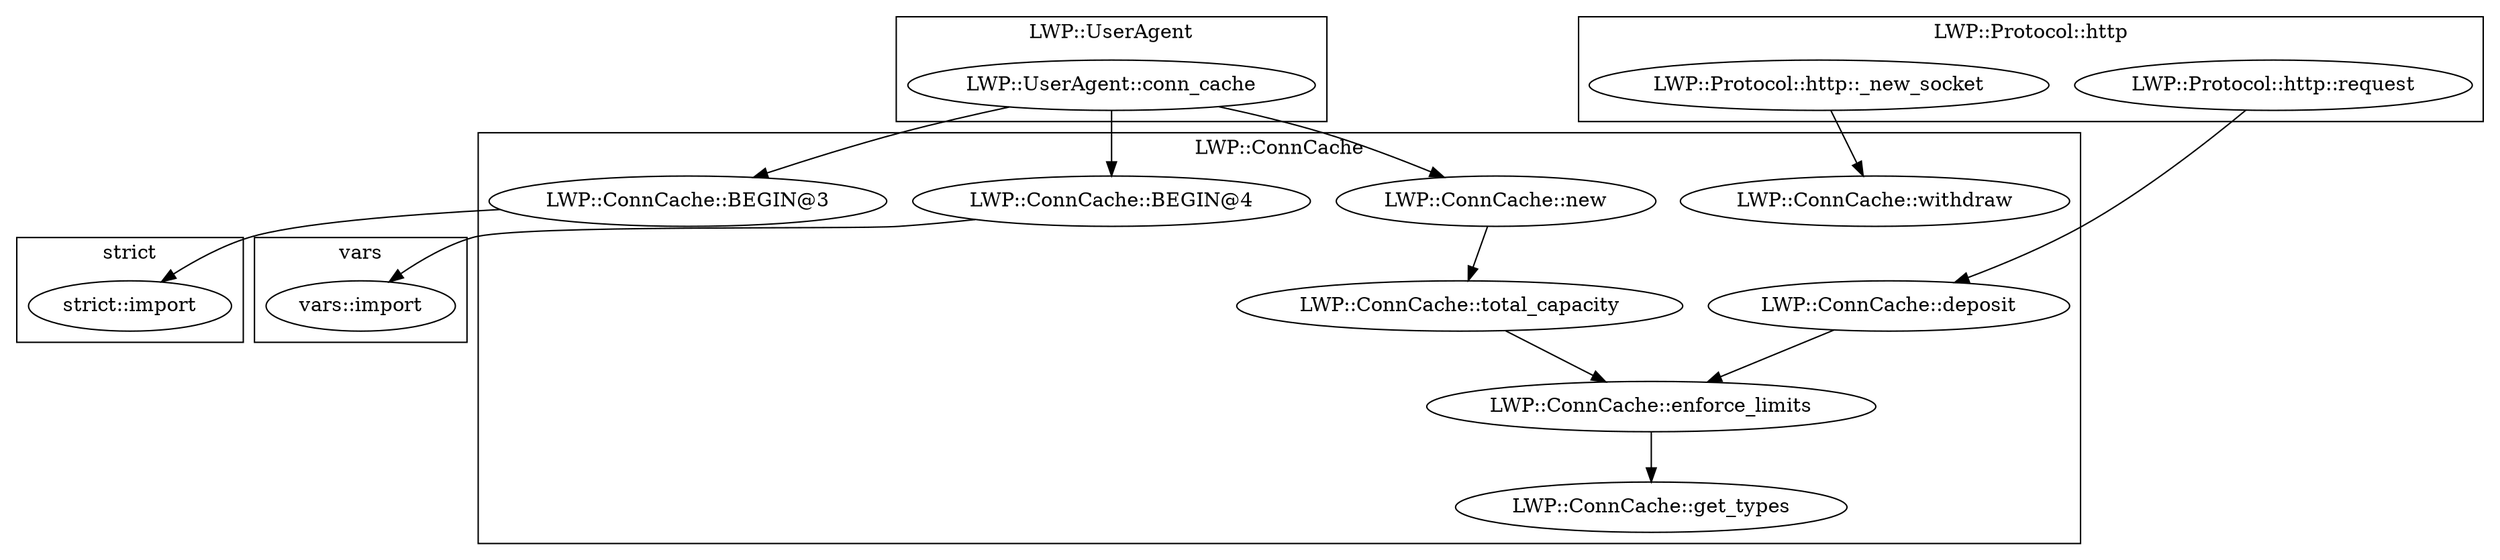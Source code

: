 digraph {
graph [overlap=false]
subgraph cluster_vars {
	label="vars";
	"vars::import";
}
subgraph cluster_LWP_UserAgent {
	label="LWP::UserAgent";
	"LWP::UserAgent::conn_cache";
}
subgraph cluster_LWP_ConnCache {
	label="LWP::ConnCache";
	"LWP::ConnCache::total_capacity";
	"LWP::ConnCache::deposit";
	"LWP::ConnCache::new";
	"LWP::ConnCache::enforce_limits";
	"LWP::ConnCache::withdraw";
	"LWP::ConnCache::get_types";
	"LWP::ConnCache::BEGIN@3";
	"LWP::ConnCache::BEGIN@4";
}
subgraph cluster_strict {
	label="strict";
	"strict::import";
}
subgraph cluster_LWP_Protocol_http {
	label="LWP::Protocol::http";
	"LWP::Protocol::http::_new_socket";
	"LWP::Protocol::http::request";
}
"LWP::ConnCache::total_capacity" -> "LWP::ConnCache::enforce_limits";
"LWP::ConnCache::deposit" -> "LWP::ConnCache::enforce_limits";
"LWP::UserAgent::conn_cache" -> "LWP::ConnCache::BEGIN@4";
"LWP::Protocol::http::_new_socket" -> "LWP::ConnCache::withdraw";
"LWP::UserAgent::conn_cache" -> "LWP::ConnCache::BEGIN@3";
"LWP::UserAgent::conn_cache" -> "LWP::ConnCache::new";
"LWP::Protocol::http::request" -> "LWP::ConnCache::deposit";
"LWP::ConnCache::enforce_limits" -> "LWP::ConnCache::get_types";
"LWP::ConnCache::BEGIN@4" -> "vars::import";
"LWP::ConnCache::new" -> "LWP::ConnCache::total_capacity";
"LWP::ConnCache::BEGIN@3" -> "strict::import";
}
